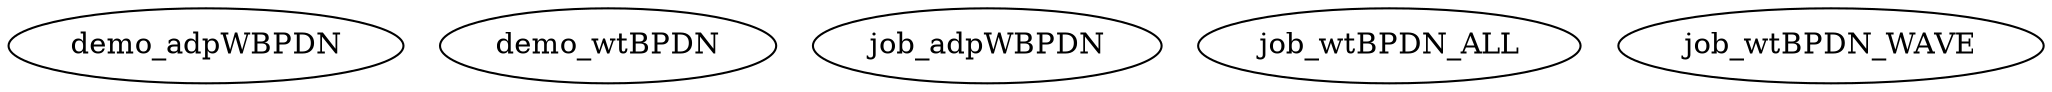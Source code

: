 /* Created by mdot for Matlab */
digraph m2html {

  demo_adpWBPDN [URL="demo_adpWBPDN.html"];
  demo_wtBPDN [URL="demo_wtBPDN.html"];
  job_adpWBPDN [URL="job_adpWBPDN.html"];
  job_wtBPDN_ALL [URL="job_wtBPDN_ALL.html"];
  job_wtBPDN_WAVE [URL="job_wtBPDN_WAVE.html"];
}